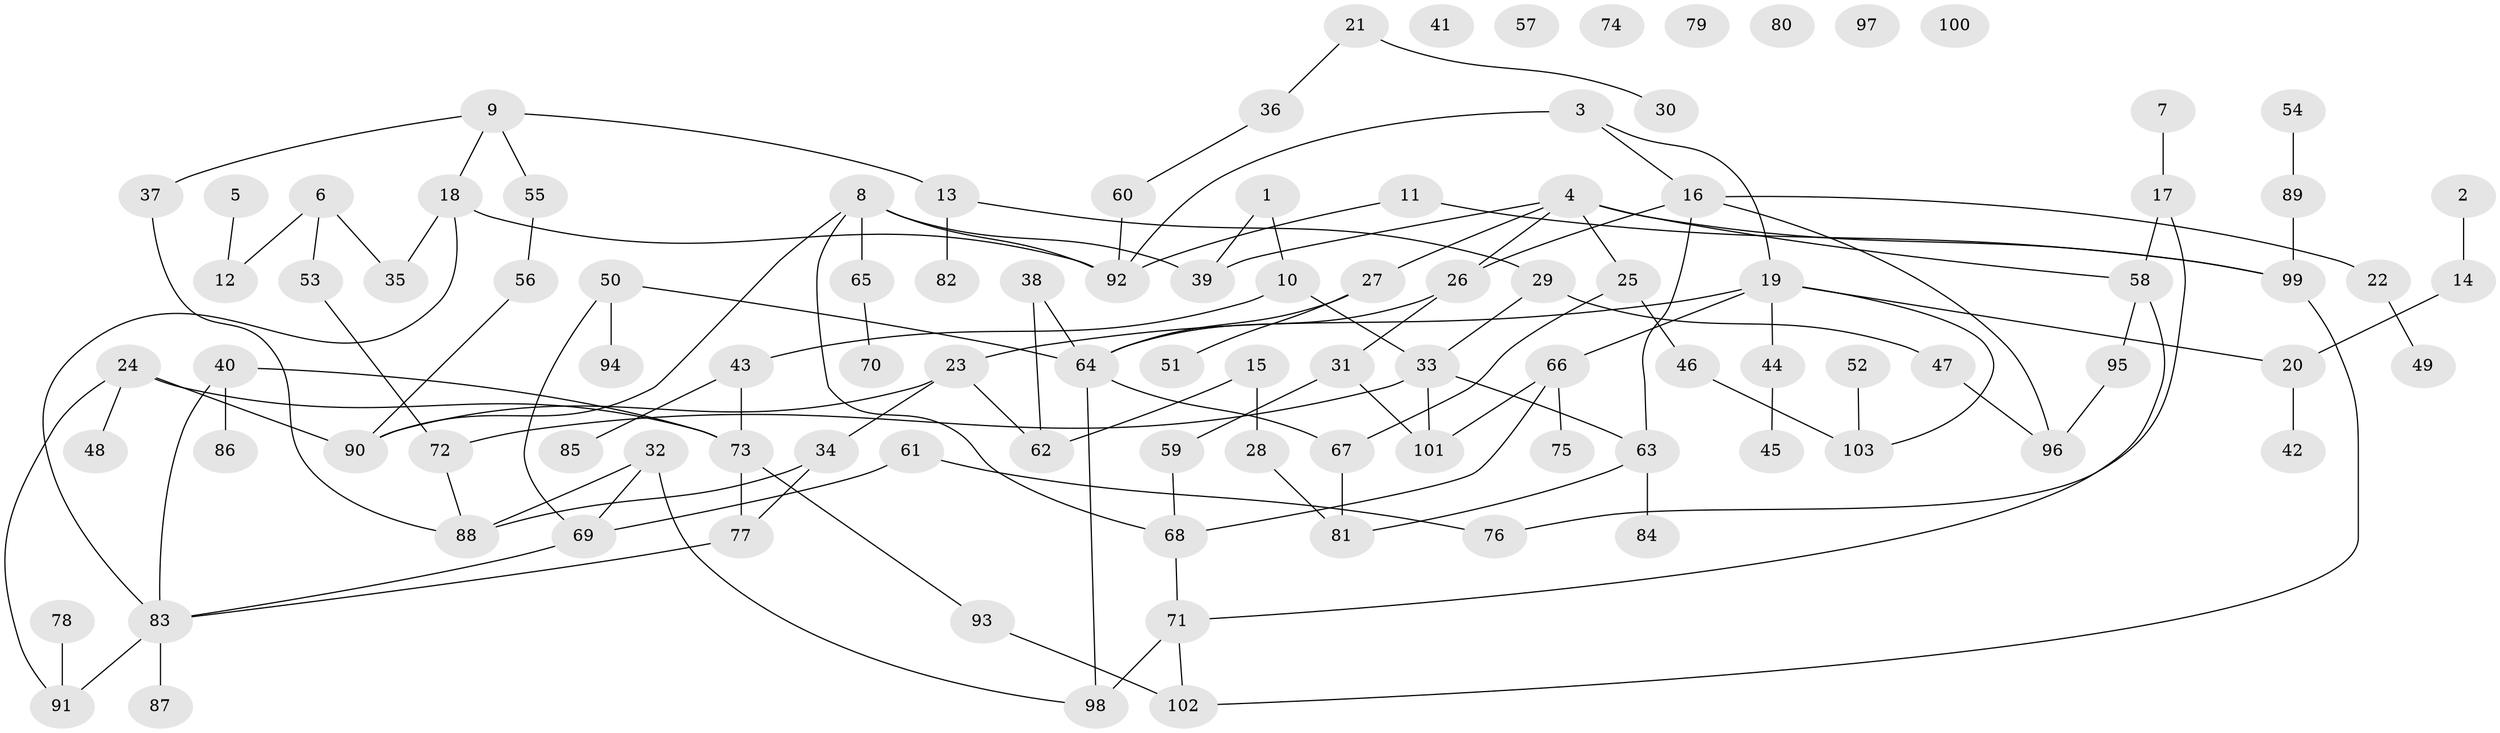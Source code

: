// coarse degree distribution, {4: 0.13333333333333333, 8: 0.044444444444444446, 1: 0.17777777777777778, 5: 0.08888888888888889, 6: 0.06666666666666667, 9: 0.022222222222222223, 7: 0.044444444444444446, 2: 0.26666666666666666, 3: 0.15555555555555556}
// Generated by graph-tools (version 1.1) at 2025/48/03/04/25 22:48:35]
// undirected, 103 vertices, 129 edges
graph export_dot {
  node [color=gray90,style=filled];
  1;
  2;
  3;
  4;
  5;
  6;
  7;
  8;
  9;
  10;
  11;
  12;
  13;
  14;
  15;
  16;
  17;
  18;
  19;
  20;
  21;
  22;
  23;
  24;
  25;
  26;
  27;
  28;
  29;
  30;
  31;
  32;
  33;
  34;
  35;
  36;
  37;
  38;
  39;
  40;
  41;
  42;
  43;
  44;
  45;
  46;
  47;
  48;
  49;
  50;
  51;
  52;
  53;
  54;
  55;
  56;
  57;
  58;
  59;
  60;
  61;
  62;
  63;
  64;
  65;
  66;
  67;
  68;
  69;
  70;
  71;
  72;
  73;
  74;
  75;
  76;
  77;
  78;
  79;
  80;
  81;
  82;
  83;
  84;
  85;
  86;
  87;
  88;
  89;
  90;
  91;
  92;
  93;
  94;
  95;
  96;
  97;
  98;
  99;
  100;
  101;
  102;
  103;
  1 -- 10;
  1 -- 39;
  2 -- 14;
  3 -- 16;
  3 -- 19;
  3 -- 92;
  4 -- 25;
  4 -- 26;
  4 -- 27;
  4 -- 39;
  4 -- 58;
  4 -- 99;
  5 -- 12;
  6 -- 12;
  6 -- 35;
  6 -- 53;
  7 -- 17;
  8 -- 39;
  8 -- 65;
  8 -- 68;
  8 -- 90;
  8 -- 92;
  9 -- 13;
  9 -- 18;
  9 -- 37;
  9 -- 55;
  10 -- 33;
  10 -- 43;
  11 -- 92;
  11 -- 99;
  13 -- 29;
  13 -- 82;
  14 -- 20;
  15 -- 28;
  15 -- 62;
  16 -- 22;
  16 -- 26;
  16 -- 63;
  16 -- 96;
  17 -- 58;
  17 -- 76;
  18 -- 35;
  18 -- 83;
  18 -- 92;
  19 -- 20;
  19 -- 23;
  19 -- 44;
  19 -- 66;
  19 -- 103;
  20 -- 42;
  21 -- 30;
  21 -- 36;
  22 -- 49;
  23 -- 34;
  23 -- 62;
  23 -- 90;
  24 -- 48;
  24 -- 73;
  24 -- 90;
  24 -- 91;
  25 -- 46;
  25 -- 67;
  26 -- 31;
  26 -- 64;
  27 -- 51;
  27 -- 64;
  28 -- 81;
  29 -- 33;
  29 -- 47;
  31 -- 59;
  31 -- 101;
  32 -- 69;
  32 -- 88;
  32 -- 98;
  33 -- 63;
  33 -- 72;
  33 -- 101;
  34 -- 77;
  34 -- 88;
  36 -- 60;
  37 -- 88;
  38 -- 62;
  38 -- 64;
  40 -- 73;
  40 -- 83;
  40 -- 86;
  43 -- 73;
  43 -- 85;
  44 -- 45;
  46 -- 103;
  47 -- 96;
  50 -- 64;
  50 -- 69;
  50 -- 94;
  52 -- 103;
  53 -- 72;
  54 -- 89;
  55 -- 56;
  56 -- 90;
  58 -- 71;
  58 -- 95;
  59 -- 68;
  60 -- 92;
  61 -- 69;
  61 -- 76;
  63 -- 81;
  63 -- 84;
  64 -- 67;
  64 -- 98;
  65 -- 70;
  66 -- 68;
  66 -- 75;
  66 -- 101;
  67 -- 81;
  68 -- 71;
  69 -- 83;
  71 -- 98;
  71 -- 102;
  72 -- 88;
  73 -- 77;
  73 -- 93;
  77 -- 83;
  78 -- 91;
  83 -- 87;
  83 -- 91;
  89 -- 99;
  93 -- 102;
  95 -- 96;
  99 -- 102;
}
